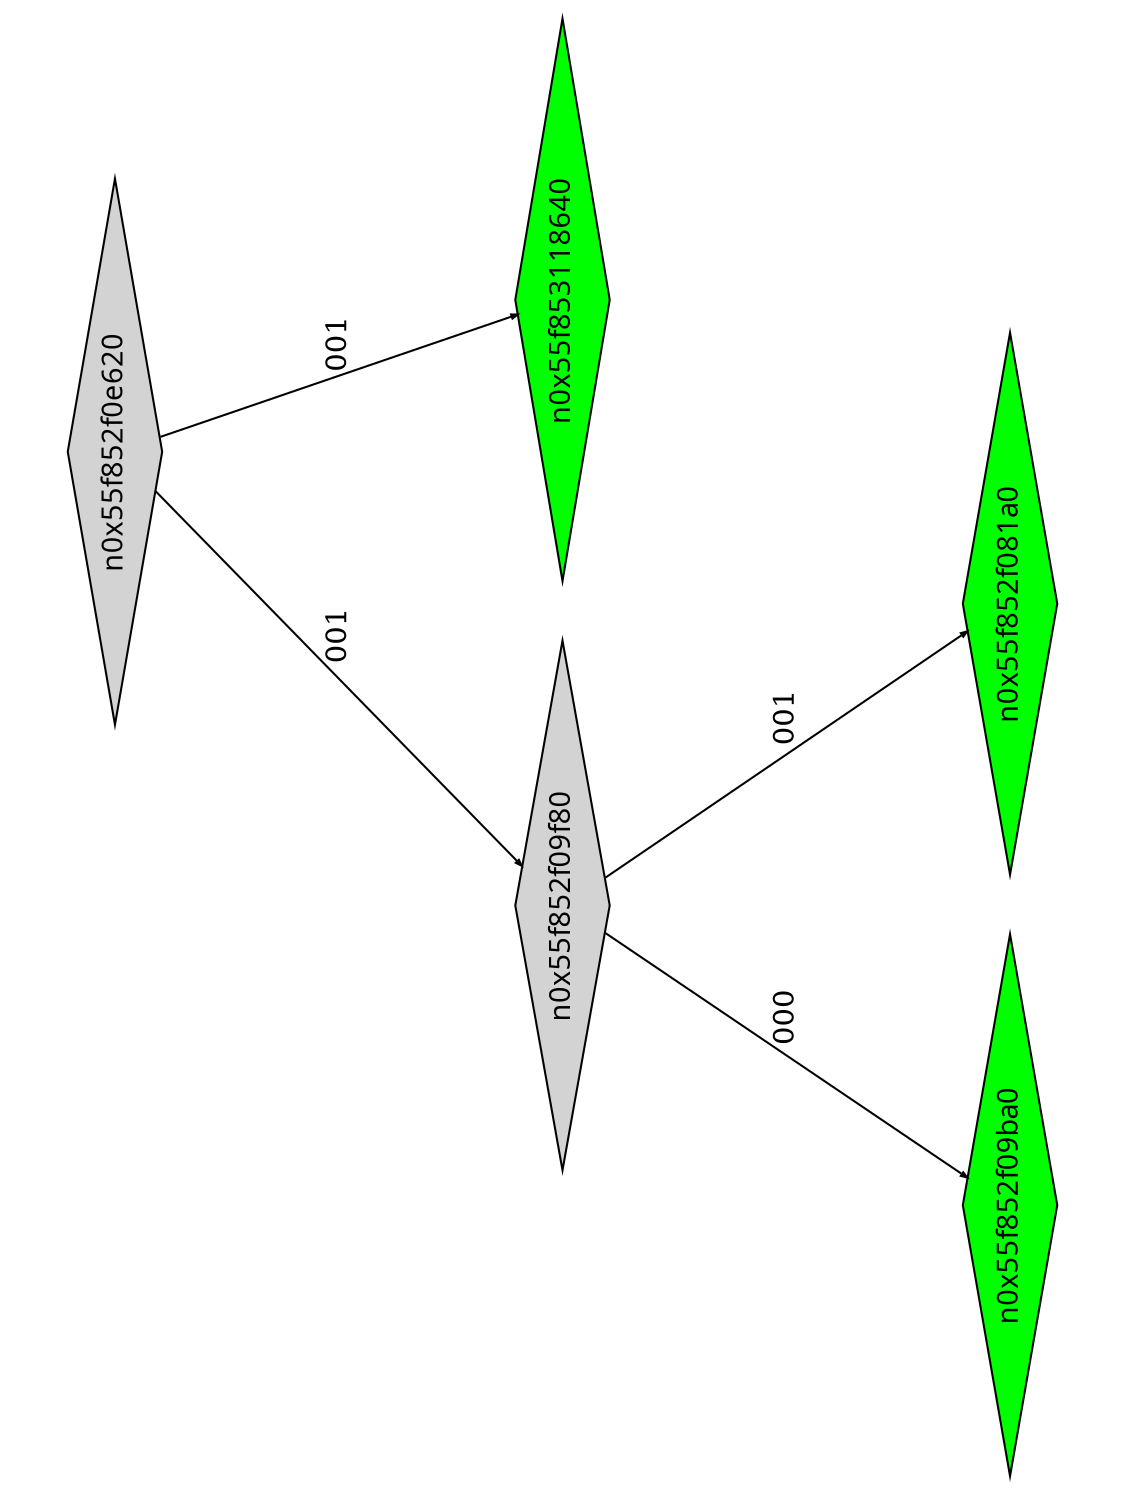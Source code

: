 digraph G {
	size="10,7.5";
	ratio=fill;
	rotate=90;
	center = "true";
	node [style="filled",width=.1,height=.1,fontname="Terminus"]
	edge [arrowsize=.3]
	n0x55f852f0e620 [shape=diamond];
	n0x55f852f0e620 -> n0x55f852f09f80 [label=001];
	n0x55f852f0e620 -> n0x55f853118640 [label=001];
	n0x55f853118640 [shape=diamond,fillcolor=green];
	n0x55f852f09f80 [shape=diamond];
	n0x55f852f09f80 -> n0x55f852f09ba0 [label=000];
	n0x55f852f09f80 -> n0x55f852f081a0 [label=001];
	n0x55f852f081a0 [shape=diamond,fillcolor=green];
	n0x55f852f09ba0 [shape=diamond,fillcolor=green];
}
